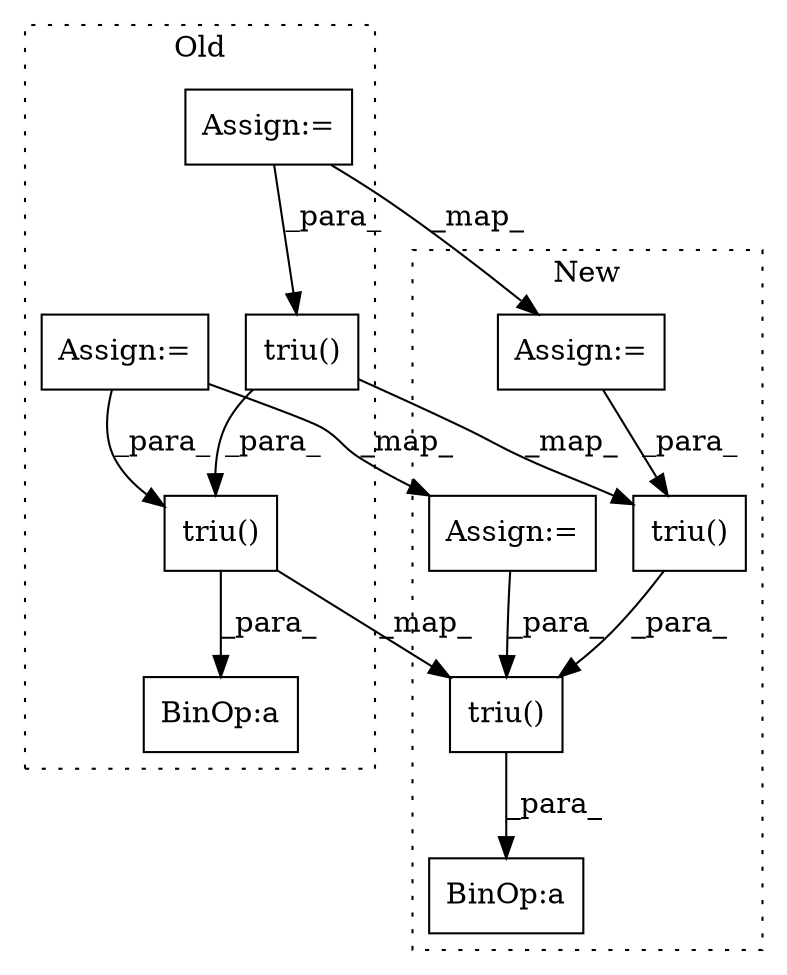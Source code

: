 digraph G {
subgraph cluster0 {
1 [label="triu()" a="75" s="7340,7352" l="11,13" shape="box"];
5 [label="triu()" a="75" s="7137,7151" l="11,13" shape="box"];
6 [label="BinOp:a" a="82" s="7365" l="3" shape="box"];
7 [label="Assign:=" a="68" s="7036" l="3" shape="box"];
10 [label="Assign:=" a="68" s="6961" l="3" shape="box"];
label = "Old";
style="dotted";
}
subgraph cluster1 {
2 [label="triu()" a="75" s="7643,7655" l="11,13" shape="box"];
3 [label="BinOp:a" a="82" s="7688" l="3" shape="box"];
4 [label="triu()" a="75" s="7433,7447" l="11,13" shape="box"];
8 [label="Assign:=" a="68" s="7381" l="3" shape="box"];
9 [label="Assign:=" a="68" s="7302" l="3" shape="box"];
label = "New";
style="dotted";
}
1 -> 6 [label="_para_"];
1 -> 2 [label="_map_"];
2 -> 3 [label="_para_"];
4 -> 2 [label="_para_"];
5 -> 1 [label="_para_"];
5 -> 4 [label="_map_"];
7 -> 8 [label="_map_"];
7 -> 1 [label="_para_"];
8 -> 2 [label="_para_"];
9 -> 4 [label="_para_"];
10 -> 9 [label="_map_"];
10 -> 5 [label="_para_"];
}